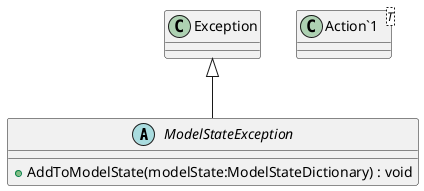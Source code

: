 @startuml
abstract class ModelStateException {
    + AddToModelState(modelState:ModelStateDictionary) : void
}
class "Action`1"<T> {
}
Exception <|-- ModelStateException
@enduml
